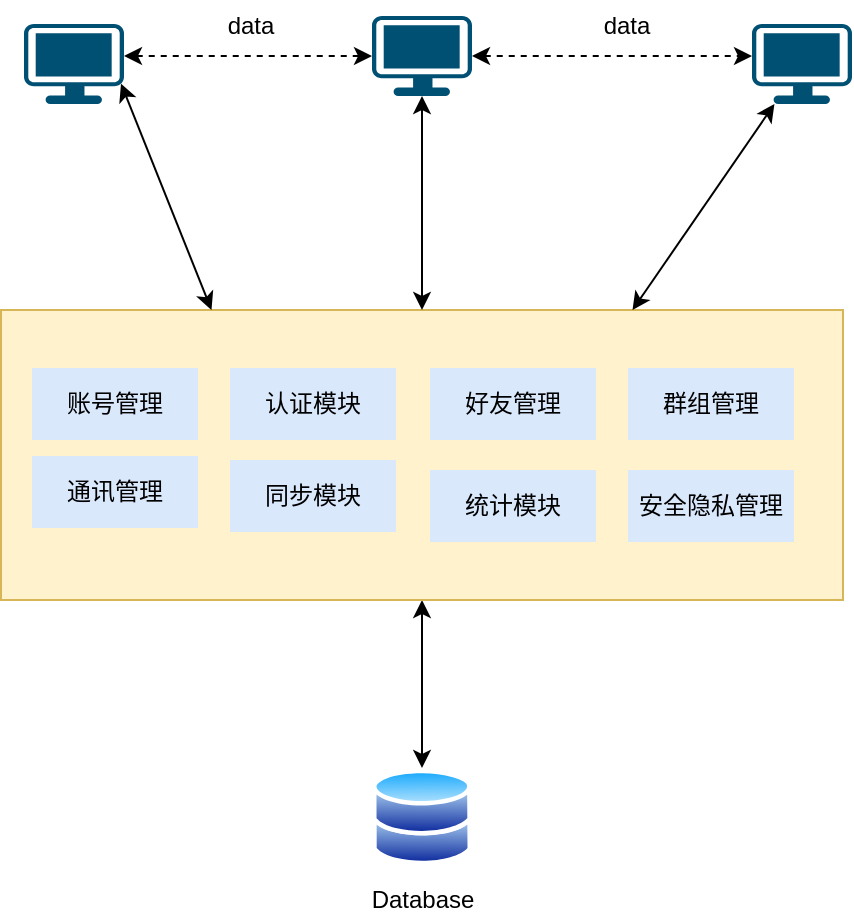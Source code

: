 <mxfile version="24.2.5" type="device">
  <diagram name="第 1 页" id="c1mQQBDe_xYIjuo0IujU">
    <mxGraphModel dx="1098" dy="828" grid="0" gridSize="10" guides="1" tooltips="1" connect="1" arrows="1" fold="1" page="0" pageScale="1" pageWidth="827" pageHeight="1169" math="0" shadow="0">
      <root>
        <mxCell id="0" />
        <mxCell id="1" parent="0" />
        <mxCell id="2hu2qyHYxcdDbDrcQij0-20" value="" style="edgeStyle=orthogonalEdgeStyle;rounded=0;orthogonalLoop=1;jettySize=auto;html=1;startArrow=classic;startFill=1;" parent="1" source="2hu2qyHYxcdDbDrcQij0-2" target="2hu2qyHYxcdDbDrcQij0-6" edge="1">
          <mxGeometry relative="1" as="geometry" />
        </mxCell>
        <mxCell id="2hu2qyHYxcdDbDrcQij0-2" value="" style="rounded=0;whiteSpace=wrap;html=1;fillColor=#fff2cc;strokeColor=#d6b656;" parent="1" vertex="1">
          <mxGeometry x="143.5" y="389" width="421" height="145" as="geometry" />
        </mxCell>
        <mxCell id="2hu2qyHYxcdDbDrcQij0-6" value="Database" style="image;aspect=fixed;perimeter=ellipsePerimeter;html=1;align=center;shadow=0;dashed=0;spacingTop=3;image=img/lib/active_directory/databases.svg;" parent="1" vertex="1">
          <mxGeometry x="329" y="618" width="50" height="49" as="geometry" />
        </mxCell>
        <mxCell id="2hu2qyHYxcdDbDrcQij0-16" style="edgeStyle=orthogonalEdgeStyle;rounded=0;orthogonalLoop=1;jettySize=auto;html=1;exitX=1;exitY=0.4;exitDx=0;exitDy=0;exitPerimeter=0;startArrow=classic;startFill=1;dashed=1;" parent="1" source="2hu2qyHYxcdDbDrcQij0-7" target="2hu2qyHYxcdDbDrcQij0-8" edge="1">
          <mxGeometry relative="1" as="geometry" />
        </mxCell>
        <mxCell id="2hu2qyHYxcdDbDrcQij0-18" style="rounded=0;orthogonalLoop=1;jettySize=auto;html=1;entryX=0.25;entryY=0;entryDx=0;entryDy=0;exitX=0.97;exitY=0.745;exitDx=0;exitDy=0;exitPerimeter=0;startArrow=classic;startFill=1;" parent="1" source="2hu2qyHYxcdDbDrcQij0-7" target="2hu2qyHYxcdDbDrcQij0-2" edge="1">
          <mxGeometry relative="1" as="geometry" />
        </mxCell>
        <mxCell id="2hu2qyHYxcdDbDrcQij0-7" value="" style="points=[[0.03,0.03,0],[0.5,0,0],[0.97,0.03,0],[1,0.4,0],[0.97,0.745,0],[0.5,1,0],[0.03,0.745,0],[0,0.4,0]];verticalLabelPosition=bottom;sketch=0;html=1;verticalAlign=top;aspect=fixed;align=center;pointerEvents=1;shape=mxgraph.cisco19.workstation;fillColor=#005073;strokeColor=none;" parent="1" vertex="1">
          <mxGeometry x="155" y="246" width="50" height="40" as="geometry" />
        </mxCell>
        <mxCell id="2hu2qyHYxcdDbDrcQij0-14" style="edgeStyle=orthogonalEdgeStyle;rounded=0;orthogonalLoop=1;jettySize=auto;html=1;startArrow=classic;startFill=1;" parent="1" source="2hu2qyHYxcdDbDrcQij0-8" target="2hu2qyHYxcdDbDrcQij0-2" edge="1">
          <mxGeometry relative="1" as="geometry" />
        </mxCell>
        <mxCell id="2hu2qyHYxcdDbDrcQij0-8" value="" style="points=[[0.03,0.03,0],[0.5,0,0],[0.97,0.03,0],[1,0.4,0],[0.97,0.745,0],[0.5,1,0],[0.03,0.745,0],[0,0.4,0]];verticalLabelPosition=bottom;sketch=0;html=1;verticalAlign=top;aspect=fixed;align=center;pointerEvents=1;shape=mxgraph.cisco19.workstation;fillColor=#005073;strokeColor=none;" parent="1" vertex="1">
          <mxGeometry x="329" y="242" width="50" height="40" as="geometry" />
        </mxCell>
        <mxCell id="2hu2qyHYxcdDbDrcQij0-19" style="rounded=0;orthogonalLoop=1;jettySize=auto;html=1;entryX=0.75;entryY=0;entryDx=0;entryDy=0;startArrow=classic;startFill=1;" parent="1" source="2hu2qyHYxcdDbDrcQij0-9" target="2hu2qyHYxcdDbDrcQij0-2" edge="1">
          <mxGeometry relative="1" as="geometry" />
        </mxCell>
        <mxCell id="2hu2qyHYxcdDbDrcQij0-9" value="" style="points=[[0.03,0.03,0],[0.5,0,0],[0.97,0.03,0],[1,0.4,0],[0.97,0.745,0],[0.5,1,0],[0.03,0.745,0],[0,0.4,0]];verticalLabelPosition=bottom;sketch=0;html=1;verticalAlign=top;aspect=fixed;align=center;pointerEvents=1;shape=mxgraph.cisco19.workstation;fillColor=#005073;strokeColor=none;" parent="1" vertex="1">
          <mxGeometry x="519" y="246" width="50" height="40" as="geometry" />
        </mxCell>
        <mxCell id="2hu2qyHYxcdDbDrcQij0-17" style="edgeStyle=orthogonalEdgeStyle;rounded=0;orthogonalLoop=1;jettySize=auto;html=1;entryX=0;entryY=0.4;entryDx=0;entryDy=0;entryPerimeter=0;startArrow=classic;startFill=1;dashed=1;" parent="1" source="2hu2qyHYxcdDbDrcQij0-8" target="2hu2qyHYxcdDbDrcQij0-9" edge="1">
          <mxGeometry relative="1" as="geometry" />
        </mxCell>
        <mxCell id="2hu2qyHYxcdDbDrcQij0-21" value="账号管理" style="rounded=0;whiteSpace=wrap;html=1;strokeColor=none;fillColor=#dae8fc;" parent="1" vertex="1">
          <mxGeometry x="159" y="418" width="83" height="36" as="geometry" />
        </mxCell>
        <mxCell id="2hu2qyHYxcdDbDrcQij0-23" value="通讯管理" style="rounded=0;whiteSpace=wrap;html=1;strokeColor=none;fillColor=#dae8fc;" parent="1" vertex="1">
          <mxGeometry x="159" y="462" width="83" height="36" as="geometry" />
        </mxCell>
        <mxCell id="2hu2qyHYxcdDbDrcQij0-24" value="data" style="text;html=1;align=center;verticalAlign=middle;resizable=0;points=[];autosize=1;strokeColor=none;fillColor=none;" parent="1" vertex="1">
          <mxGeometry x="247" y="234" width="41" height="26" as="geometry" />
        </mxCell>
        <mxCell id="2hu2qyHYxcdDbDrcQij0-25" value="data" style="text;html=1;align=center;verticalAlign=middle;resizable=0;points=[];autosize=1;strokeColor=none;fillColor=none;" parent="1" vertex="1">
          <mxGeometry x="435" y="234" width="41" height="26" as="geometry" />
        </mxCell>
        <mxCell id="2hu2qyHYxcdDbDrcQij0-26" value="好友管理" style="rounded=0;whiteSpace=wrap;html=1;strokeColor=none;fillColor=#dae8fc;" parent="1" vertex="1">
          <mxGeometry x="358" y="418" width="83" height="36" as="geometry" />
        </mxCell>
        <mxCell id="2hu2qyHYxcdDbDrcQij0-27" value="群组管理" style="rounded=0;whiteSpace=wrap;html=1;strokeColor=none;fillColor=#dae8fc;" parent="1" vertex="1">
          <mxGeometry x="457" y="418" width="83" height="36" as="geometry" />
        </mxCell>
        <mxCell id="2hu2qyHYxcdDbDrcQij0-28" value="同步模块" style="rounded=0;whiteSpace=wrap;html=1;strokeColor=none;fillColor=#dae8fc;" parent="1" vertex="1">
          <mxGeometry x="258" y="464" width="83" height="36" as="geometry" />
        </mxCell>
        <mxCell id="2hu2qyHYxcdDbDrcQij0-29" value="统计模块" style="rounded=0;whiteSpace=wrap;html=1;strokeColor=none;fillColor=#dae8fc;" parent="1" vertex="1">
          <mxGeometry x="358" y="469" width="83" height="36" as="geometry" />
        </mxCell>
        <mxCell id="2hu2qyHYxcdDbDrcQij0-30" value="安全隐私管理" style="rounded=0;whiteSpace=wrap;html=1;strokeColor=none;fillColor=#dae8fc;" parent="1" vertex="1">
          <mxGeometry x="457" y="469" width="83" height="36" as="geometry" />
        </mxCell>
        <mxCell id="2hu2qyHYxcdDbDrcQij0-31" value="认证模块" style="rounded=0;whiteSpace=wrap;html=1;strokeColor=none;fillColor=#dae8fc;" parent="1" vertex="1">
          <mxGeometry x="258" y="418" width="83" height="36" as="geometry" />
        </mxCell>
      </root>
    </mxGraphModel>
  </diagram>
</mxfile>
